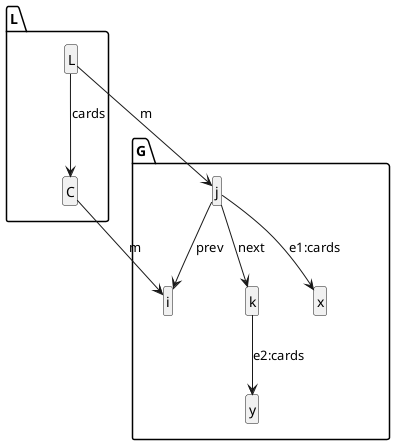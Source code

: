 @startuml
skinparam shadowing false
hide members
hide circle
class "L.L"
class "L.C"
"L.L"-->"L.C" : "cards"
class "G.i"
class "G.j"
class "G.k"
class "G.x"
class "G.y"
"G.j"-->"G.i" : "prev"
"G.j"-->"G.k" : "next"
"G.j"-->"G.x" : "e1:cards"
"G.k"-->"G.y" : "e2:cards"

"L.L" --> "G.j" : "m"
"L.C" --> "G.i" : "m"
@enduml
